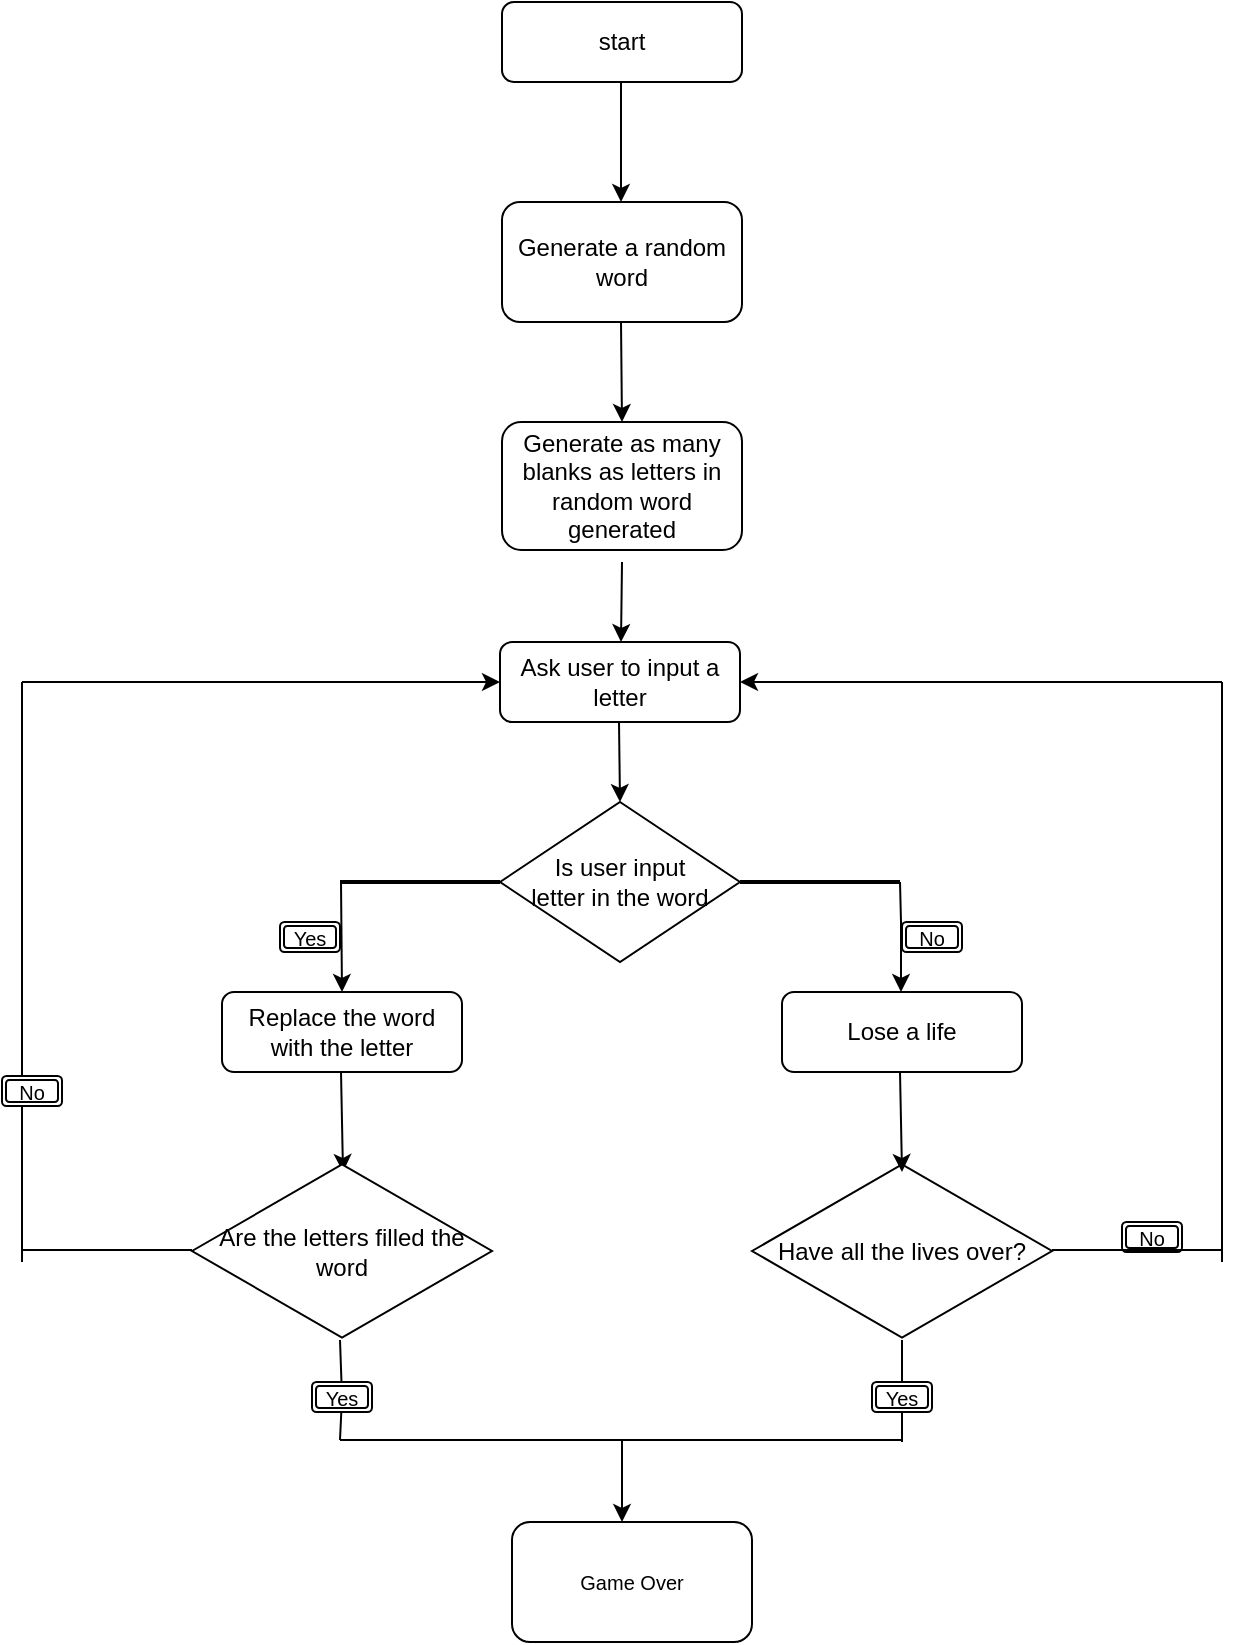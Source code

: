 <mxfile version="20.2.2" type="device"><diagram id="C5RBs43oDa-KdzZeNtuy" name="Page-1"><mxGraphModel dx="1298" dy="841" grid="1" gridSize="10" guides="1" tooltips="1" connect="1" arrows="1" fold="1" page="1" pageScale="1" pageWidth="827" pageHeight="1169" math="0" shadow="0"><root><mxCell id="WIyWlLk6GJQsqaUBKTNV-0"/><mxCell id="WIyWlLk6GJQsqaUBKTNV-1" parent="WIyWlLk6GJQsqaUBKTNV-0"/><mxCell id="WIyWlLk6GJQsqaUBKTNV-3" value="start" style="rounded=1;whiteSpace=wrap;html=1;fontSize=12;glass=0;strokeWidth=1;shadow=0;" parent="WIyWlLk6GJQsqaUBKTNV-1" vertex="1"><mxGeometry x="320" y="40" width="120" height="40" as="geometry"/></mxCell><mxCell id="WIyWlLk6GJQsqaUBKTNV-12" value="Generate as many blanks as letters in random word generated" style="rounded=1;whiteSpace=wrap;html=1;fontSize=12;glass=0;strokeWidth=1;shadow=0;" parent="WIyWlLk6GJQsqaUBKTNV-1" vertex="1"><mxGeometry x="320" y="250" width="120" height="64" as="geometry"/></mxCell><mxCell id="wdoOX7xAPzJTEBuRFlvZ-0" value="Generate a random word" style="rounded=1;whiteSpace=wrap;html=1;" parent="WIyWlLk6GJQsqaUBKTNV-1" vertex="1"><mxGeometry x="320" y="140" width="120" height="60" as="geometry"/></mxCell><mxCell id="wdoOX7xAPzJTEBuRFlvZ-4" value="" style="endArrow=classic;html=1;rounded=0;" parent="WIyWlLk6GJQsqaUBKTNV-1" edge="1"><mxGeometry width="50" height="50" relative="1" as="geometry"><mxPoint x="380" y="320" as="sourcePoint"/><mxPoint x="379.5" y="360" as="targetPoint"/></mxGeometry></mxCell><mxCell id="wdoOX7xAPzJTEBuRFlvZ-6" value="" style="endArrow=classic;html=1;rounded=0;" parent="WIyWlLk6GJQsqaUBKTNV-1" edge="1"><mxGeometry width="50" height="50" relative="1" as="geometry"><mxPoint x="379.5" y="80" as="sourcePoint"/><mxPoint x="379.5" y="140" as="targetPoint"/></mxGeometry></mxCell><mxCell id="wdoOX7xAPzJTEBuRFlvZ-7" value="" style="endArrow=classic;html=1;rounded=0;" parent="WIyWlLk6GJQsqaUBKTNV-1" edge="1"><mxGeometry width="50" height="50" relative="1" as="geometry"><mxPoint x="379.5" y="200" as="sourcePoint"/><mxPoint x="380" y="250" as="targetPoint"/></mxGeometry></mxCell><mxCell id="wdoOX7xAPzJTEBuRFlvZ-9" value="Ask user to input a letter" style="rounded=1;whiteSpace=wrap;html=1;fontSize=12;glass=0;strokeWidth=1;shadow=0;" parent="WIyWlLk6GJQsqaUBKTNV-1" vertex="1"><mxGeometry x="319" y="360" width="120" height="40" as="geometry"/></mxCell><mxCell id="wdoOX7xAPzJTEBuRFlvZ-12" value="" style="endArrow=classic;html=1;rounded=0;" parent="WIyWlLk6GJQsqaUBKTNV-1" edge="1"><mxGeometry width="50" height="50" relative="1" as="geometry"><mxPoint x="378.5" y="400" as="sourcePoint"/><mxPoint x="379" y="440" as="targetPoint"/></mxGeometry></mxCell><mxCell id="wdoOX7xAPzJTEBuRFlvZ-13" value="Is user input &lt;br&gt;letter in the word" style="rhombus;whiteSpace=wrap;html=1;" parent="WIyWlLk6GJQsqaUBKTNV-1" vertex="1"><mxGeometry x="319" y="440" width="120" height="80" as="geometry"/></mxCell><mxCell id="wdoOX7xAPzJTEBuRFlvZ-19" value="" style="line;strokeWidth=2;html=1;" parent="WIyWlLk6GJQsqaUBKTNV-1" vertex="1"><mxGeometry x="439" y="475" width="80" height="10" as="geometry"/></mxCell><mxCell id="wdoOX7xAPzJTEBuRFlvZ-22" value="" style="line;strokeWidth=2;html=1;" parent="WIyWlLk6GJQsqaUBKTNV-1" vertex="1"><mxGeometry x="239" y="475" width="80" height="10" as="geometry"/></mxCell><mxCell id="wdoOX7xAPzJTEBuRFlvZ-24" value="Have all the lives over?" style="html=1;whiteSpace=wrap;aspect=fixed;shape=isoRectangle;" parent="WIyWlLk6GJQsqaUBKTNV-1" vertex="1"><mxGeometry x="445" y="620" width="150" height="89" as="geometry"/></mxCell><mxCell id="wdoOX7xAPzJTEBuRFlvZ-25" value="Replace the word with the letter" style="rounded=1;whiteSpace=wrap;html=1;fontSize=12;glass=0;strokeWidth=1;shadow=0;" parent="WIyWlLk6GJQsqaUBKTNV-1" vertex="1"><mxGeometry x="180" y="535" width="120" height="40" as="geometry"/></mxCell><mxCell id="wdoOX7xAPzJTEBuRFlvZ-26" value="" style="endArrow=classic;html=1;rounded=0;entryX=0.5;entryY=0;entryDx=0;entryDy=0;" parent="WIyWlLk6GJQsqaUBKTNV-1" target="wdoOX7xAPzJTEBuRFlvZ-25" edge="1"><mxGeometry width="50" height="50" relative="1" as="geometry"><mxPoint x="239.5" y="480" as="sourcePoint"/><mxPoint x="240" y="530" as="targetPoint"/></mxGeometry></mxCell><mxCell id="wdoOX7xAPzJTEBuRFlvZ-28" value="" style="endArrow=classic;html=1;rounded=0;entryX=0.5;entryY=0;entryDx=0;entryDy=0;" parent="WIyWlLk6GJQsqaUBKTNV-1" edge="1"><mxGeometry width="50" height="50" relative="1" as="geometry"><mxPoint x="519" y="480" as="sourcePoint"/><mxPoint x="519.5" y="535" as="targetPoint"/><Array as="points"><mxPoint x="519.5" y="500"/></Array></mxGeometry></mxCell><mxCell id="wdoOX7xAPzJTEBuRFlvZ-29" value="Lose a life" style="rounded=1;whiteSpace=wrap;html=1;fontSize=12;glass=0;strokeWidth=1;shadow=0;" parent="WIyWlLk6GJQsqaUBKTNV-1" vertex="1"><mxGeometry x="460" y="535" width="120" height="40" as="geometry"/></mxCell><mxCell id="wdoOX7xAPzJTEBuRFlvZ-30" value="&lt;font style=&quot;font-size: 10px;&quot;&gt;No&lt;/font&gt;" style="shape=ext;double=1;rounded=1;whiteSpace=wrap;html=1;" parent="WIyWlLk6GJQsqaUBKTNV-1" vertex="1"><mxGeometry x="520" y="500" width="30" height="15" as="geometry"/></mxCell><mxCell id="VZGFqEaVBWsNAY5pUhTf-0" value="&lt;font style=&quot;font-size: 10px;&quot;&gt;Yes&lt;/font&gt;" style="shape=ext;double=1;rounded=1;whiteSpace=wrap;html=1;" vertex="1" parent="WIyWlLk6GJQsqaUBKTNV-1"><mxGeometry x="209" y="500" width="30" height="15" as="geometry"/></mxCell><mxCell id="VZGFqEaVBWsNAY5pUhTf-1" value="" style="endArrow=classic;html=1;rounded=0;fontSize=10;" edge="1" parent="WIyWlLk6GJQsqaUBKTNV-1"><mxGeometry width="50" height="50" relative="1" as="geometry"><mxPoint x="239.5" y="575" as="sourcePoint"/><mxPoint x="240.5" y="625" as="targetPoint"/></mxGeometry></mxCell><mxCell id="VZGFqEaVBWsNAY5pUhTf-2" value="" style="endArrow=none;html=1;rounded=0;fontSize=10;startArrow=none;" edge="1" parent="WIyWlLk6GJQsqaUBKTNV-1" source="VZGFqEaVBWsNAY5pUhTf-11"><mxGeometry width="50" height="50" relative="1" as="geometry"><mxPoint x="239" y="759" as="sourcePoint"/><mxPoint x="239" y="709" as="targetPoint"/></mxGeometry></mxCell><mxCell id="VZGFqEaVBWsNAY5pUhTf-3" value="" style="endArrow=none;html=1;rounded=0;fontSize=10;" edge="1" parent="WIyWlLk6GJQsqaUBKTNV-1"><mxGeometry width="50" height="50" relative="1" as="geometry"><mxPoint x="239" y="759" as="sourcePoint"/><mxPoint x="520" y="759" as="targetPoint"/></mxGeometry></mxCell><mxCell id="VZGFqEaVBWsNAY5pUhTf-5" value="Are the letters filled the word" style="html=1;whiteSpace=wrap;aspect=fixed;shape=isoRectangle;" vertex="1" parent="WIyWlLk6GJQsqaUBKTNV-1"><mxGeometry x="165" y="620" width="150" height="89" as="geometry"/></mxCell><mxCell id="VZGFqEaVBWsNAY5pUhTf-6" value="" style="endArrow=classic;html=1;rounded=0;fontSize=10;" edge="1" parent="WIyWlLk6GJQsqaUBKTNV-1"><mxGeometry width="50" height="50" relative="1" as="geometry"><mxPoint x="519" y="575" as="sourcePoint"/><mxPoint x="520" y="625" as="targetPoint"/></mxGeometry></mxCell><mxCell id="VZGFqEaVBWsNAY5pUhTf-7" value="" style="endArrow=none;html=1;rounded=0;fontSize=10;" edge="1" parent="WIyWlLk6GJQsqaUBKTNV-1"><mxGeometry width="50" height="50" relative="1" as="geometry"><mxPoint x="80" y="664" as="sourcePoint"/><mxPoint x="165" y="664" as="targetPoint"/></mxGeometry></mxCell><mxCell id="VZGFqEaVBWsNAY5pUhTf-8" value="" style="endArrow=none;html=1;rounded=0;fontSize=10;" edge="1" parent="WIyWlLk6GJQsqaUBKTNV-1"><mxGeometry width="50" height="50" relative="1" as="geometry"><mxPoint x="80" y="670" as="sourcePoint"/><mxPoint x="80" y="380" as="targetPoint"/></mxGeometry></mxCell><mxCell id="VZGFqEaVBWsNAY5pUhTf-10" value="" style="endArrow=classic;html=1;rounded=0;fontSize=10;entryX=0;entryY=0.5;entryDx=0;entryDy=0;" edge="1" parent="WIyWlLk6GJQsqaUBKTNV-1" target="wdoOX7xAPzJTEBuRFlvZ-9"><mxGeometry width="50" height="50" relative="1" as="geometry"><mxPoint x="80" y="380" as="sourcePoint"/><mxPoint x="440" y="410" as="targetPoint"/><Array as="points"><mxPoint x="80" y="380"/></Array></mxGeometry></mxCell><mxCell id="VZGFqEaVBWsNAY5pUhTf-11" value="&lt;font style=&quot;font-size: 10px;&quot;&gt;Yes&lt;/font&gt;" style="shape=ext;double=1;rounded=1;whiteSpace=wrap;html=1;" vertex="1" parent="WIyWlLk6GJQsqaUBKTNV-1"><mxGeometry x="225" y="730" width="30" height="15" as="geometry"/></mxCell><mxCell id="VZGFqEaVBWsNAY5pUhTf-12" value="" style="endArrow=none;html=1;rounded=0;fontSize=10;" edge="1" parent="WIyWlLk6GJQsqaUBKTNV-1" target="VZGFqEaVBWsNAY5pUhTf-11"><mxGeometry width="50" height="50" relative="1" as="geometry"><mxPoint x="239" y="759" as="sourcePoint"/><mxPoint x="239" y="709" as="targetPoint"/></mxGeometry></mxCell><mxCell id="VZGFqEaVBWsNAY5pUhTf-13" value="&lt;font style=&quot;font-size: 10px;&quot;&gt;No&lt;/font&gt;" style="shape=ext;double=1;rounded=1;whiteSpace=wrap;html=1;" vertex="1" parent="WIyWlLk6GJQsqaUBKTNV-1"><mxGeometry x="630" y="650" width="30" height="15" as="geometry"/></mxCell><mxCell id="VZGFqEaVBWsNAY5pUhTf-14" value="" style="endArrow=none;html=1;rounded=0;fontSize=10;" edge="1" parent="WIyWlLk6GJQsqaUBKTNV-1"><mxGeometry width="50" height="50" relative="1" as="geometry"><mxPoint x="595" y="664" as="sourcePoint"/><mxPoint x="680" y="664" as="targetPoint"/></mxGeometry></mxCell><mxCell id="VZGFqEaVBWsNAY5pUhTf-15" value="" style="endArrow=none;html=1;rounded=0;fontSize=10;" edge="1" parent="WIyWlLk6GJQsqaUBKTNV-1"><mxGeometry width="50" height="50" relative="1" as="geometry"><mxPoint x="680" y="670" as="sourcePoint"/><mxPoint x="680" y="380" as="targetPoint"/></mxGeometry></mxCell><mxCell id="VZGFqEaVBWsNAY5pUhTf-16" value="" style="endArrow=classic;html=1;rounded=0;fontSize=10;entryX=1;entryY=0.5;entryDx=0;entryDy=0;" edge="1" parent="WIyWlLk6GJQsqaUBKTNV-1" target="wdoOX7xAPzJTEBuRFlvZ-9"><mxGeometry width="50" height="50" relative="1" as="geometry"><mxPoint x="680" y="380" as="sourcePoint"/><mxPoint x="504" y="350" as="targetPoint"/></mxGeometry></mxCell><mxCell id="VZGFqEaVBWsNAY5pUhTf-18" value="&lt;font style=&quot;font-size: 10px;&quot;&gt;No&lt;/font&gt;" style="shape=ext;double=1;rounded=1;whiteSpace=wrap;html=1;" vertex="1" parent="WIyWlLk6GJQsqaUBKTNV-1"><mxGeometry x="70" y="577" width="30" height="15" as="geometry"/></mxCell><mxCell id="VZGFqEaVBWsNAY5pUhTf-23" value="" style="endArrow=none;html=1;rounded=0;fontSize=10;startArrow=none;" edge="1" parent="WIyWlLk6GJQsqaUBKTNV-1" source="VZGFqEaVBWsNAY5pUhTf-26"><mxGeometry width="50" height="50" relative="1" as="geometry"><mxPoint x="520" y="760" as="sourcePoint"/><mxPoint x="520" y="709" as="targetPoint"/></mxGeometry></mxCell><mxCell id="VZGFqEaVBWsNAY5pUhTf-24" value="" style="endArrow=classic;html=1;rounded=0;fontSize=10;" edge="1" parent="WIyWlLk6GJQsqaUBKTNV-1"><mxGeometry width="50" height="50" relative="1" as="geometry"><mxPoint x="380" y="759" as="sourcePoint"/><mxPoint x="380" y="800" as="targetPoint"/></mxGeometry></mxCell><mxCell id="VZGFqEaVBWsNAY5pUhTf-25" value="Game Over" style="rounded=1;whiteSpace=wrap;html=1;fontSize=10;" vertex="1" parent="WIyWlLk6GJQsqaUBKTNV-1"><mxGeometry x="325" y="800" width="120" height="60" as="geometry"/></mxCell><mxCell id="VZGFqEaVBWsNAY5pUhTf-26" value="&lt;font style=&quot;font-size: 10px;&quot;&gt;Yes&lt;/font&gt;" style="shape=ext;double=1;rounded=1;whiteSpace=wrap;html=1;" vertex="1" parent="WIyWlLk6GJQsqaUBKTNV-1"><mxGeometry x="505" y="730" width="30" height="15" as="geometry"/></mxCell><mxCell id="VZGFqEaVBWsNAY5pUhTf-27" value="" style="endArrow=none;html=1;rounded=0;fontSize=10;" edge="1" parent="WIyWlLk6GJQsqaUBKTNV-1" target="VZGFqEaVBWsNAY5pUhTf-26"><mxGeometry width="50" height="50" relative="1" as="geometry"><mxPoint x="520" y="760" as="sourcePoint"/><mxPoint x="520" y="709" as="targetPoint"/></mxGeometry></mxCell></root></mxGraphModel></diagram></mxfile>